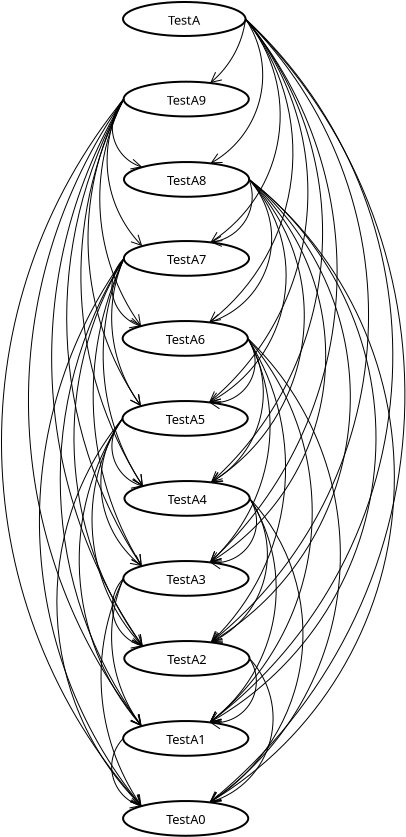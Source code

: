 <?xml version="1.0" encoding="UTF-8"?>
<dia:diagram xmlns:dia="http://www.lysator.liu.se/~alla/dia/">
  <dia:layer name="Background" visible="true" active="true">
    <dia:object type="Flowchart - Ellipse" version="0" id="O0">
      <dia:attribute name="obj_pos">
        <dia:point val="54.143,-2.803"/>
      </dia:attribute>
      <dia:attribute name="obj_bb">
        <dia:rectangle val="54.093,-2.853;60.316,-1.054"/>
      </dia:attribute>
      <dia:attribute name="elem_corner">
        <dia:point val="54.143,-2.803"/>
      </dia:attribute>
      <dia:attribute name="elem_width">
        <dia:real val="6.122"/>
      </dia:attribute>
      <dia:attribute name="elem_height">
        <dia:real val="1.699"/>
      </dia:attribute>
      <dia:attribute name="show_background">
        <dia:boolean val="true"/>
      </dia:attribute>
      <dia:attribute name="padding">
        <dia:real val="0.354"/>
      </dia:attribute>
      <dia:attribute name="text">
        <dia:composite type="text">
          <dia:attribute name="string">
            <dia:string>#TestA#</dia:string>
          </dia:attribute>
          <dia:attribute name="font">
            <dia:font family="sans" style="0" name="Helvetica"/>
          </dia:attribute>
          <dia:attribute name="height">
            <dia:real val="0.8"/>
          </dia:attribute>
          <dia:attribute name="pos">
            <dia:point val="57.204,-1.714"/>
          </dia:attribute>
          <dia:attribute name="color">
            <dia:color val="#000000"/>
          </dia:attribute>
          <dia:attribute name="alignment">
            <dia:enum val="1"/>
          </dia:attribute>
        </dia:composite>
      </dia:attribute>
    </dia:object>
    <dia:object type="Flowchart - Ellipse" version="0" id="O1">
      <dia:attribute name="obj_pos">
        <dia:point val="54.178,1.183"/>
      </dia:attribute>
      <dia:attribute name="obj_bb">
        <dia:rectangle val="54.128,1.133;60.474,2.966"/>
      </dia:attribute>
      <dia:attribute name="elem_corner">
        <dia:point val="54.178,1.183"/>
      </dia:attribute>
      <dia:attribute name="elem_width">
        <dia:real val="6.246"/>
      </dia:attribute>
      <dia:attribute name="elem_height">
        <dia:real val="1.734"/>
      </dia:attribute>
      <dia:attribute name="show_background">
        <dia:boolean val="true"/>
      </dia:attribute>
      <dia:attribute name="padding">
        <dia:real val="0.354"/>
      </dia:attribute>
      <dia:attribute name="text">
        <dia:composite type="text">
          <dia:attribute name="string">
            <dia:string>#TestA9#</dia:string>
          </dia:attribute>
          <dia:attribute name="font">
            <dia:font family="sans" style="0" name="Helvetica"/>
          </dia:attribute>
          <dia:attribute name="height">
            <dia:real val="0.8"/>
          </dia:attribute>
          <dia:attribute name="pos">
            <dia:point val="57.301,2.29"/>
          </dia:attribute>
          <dia:attribute name="color">
            <dia:color val="#000000"/>
          </dia:attribute>
          <dia:attribute name="alignment">
            <dia:enum val="1"/>
          </dia:attribute>
        </dia:composite>
      </dia:attribute>
    </dia:object>
    <dia:object type="Flowchart - Ellipse" version="0" id="O2">
      <dia:attribute name="obj_pos">
        <dia:point val="54.195,5.2"/>
      </dia:attribute>
      <dia:attribute name="obj_bb">
        <dia:rectangle val="54.145,5.15;60.491,6.984"/>
      </dia:attribute>
      <dia:attribute name="elem_corner">
        <dia:point val="54.195,5.2"/>
      </dia:attribute>
      <dia:attribute name="elem_width">
        <dia:real val="6.246"/>
      </dia:attribute>
      <dia:attribute name="elem_height">
        <dia:real val="1.734"/>
      </dia:attribute>
      <dia:attribute name="show_background">
        <dia:boolean val="true"/>
      </dia:attribute>
      <dia:attribute name="padding">
        <dia:real val="0.354"/>
      </dia:attribute>
      <dia:attribute name="text">
        <dia:composite type="text">
          <dia:attribute name="string">
            <dia:string>#TestA8#</dia:string>
          </dia:attribute>
          <dia:attribute name="font">
            <dia:font family="sans" style="0" name="Helvetica"/>
          </dia:attribute>
          <dia:attribute name="height">
            <dia:real val="0.8"/>
          </dia:attribute>
          <dia:attribute name="pos">
            <dia:point val="57.318,6.307"/>
          </dia:attribute>
          <dia:attribute name="color">
            <dia:color val="#000000"/>
          </dia:attribute>
          <dia:attribute name="alignment">
            <dia:enum val="1"/>
          </dia:attribute>
        </dia:composite>
      </dia:attribute>
    </dia:object>
    <dia:object type="Flowchart - Ellipse" version="0" id="O3">
      <dia:attribute name="obj_pos">
        <dia:point val="54.19,9.15"/>
      </dia:attribute>
      <dia:attribute name="obj_bb">
        <dia:rectangle val="54.14,9.1;60.486,10.934"/>
      </dia:attribute>
      <dia:attribute name="elem_corner">
        <dia:point val="54.19,9.15"/>
      </dia:attribute>
      <dia:attribute name="elem_width">
        <dia:real val="6.246"/>
      </dia:attribute>
      <dia:attribute name="elem_height">
        <dia:real val="1.734"/>
      </dia:attribute>
      <dia:attribute name="show_background">
        <dia:boolean val="true"/>
      </dia:attribute>
      <dia:attribute name="padding">
        <dia:real val="0.354"/>
      </dia:attribute>
      <dia:attribute name="text">
        <dia:composite type="text">
          <dia:attribute name="string">
            <dia:string>#TestA7#</dia:string>
          </dia:attribute>
          <dia:attribute name="font">
            <dia:font family="sans" style="0" name="Helvetica"/>
          </dia:attribute>
          <dia:attribute name="height">
            <dia:real val="0.8"/>
          </dia:attribute>
          <dia:attribute name="pos">
            <dia:point val="57.313,10.257"/>
          </dia:attribute>
          <dia:attribute name="color">
            <dia:color val="#000000"/>
          </dia:attribute>
          <dia:attribute name="alignment">
            <dia:enum val="1"/>
          </dia:attribute>
        </dia:composite>
      </dia:attribute>
    </dia:object>
    <dia:object type="Flowchart - Ellipse" version="0" id="O4">
      <dia:attribute name="obj_pos">
        <dia:point val="54.13,13.15"/>
      </dia:attribute>
      <dia:attribute name="obj_bb">
        <dia:rectangle val="54.08,13.1;60.426,14.934"/>
      </dia:attribute>
      <dia:attribute name="elem_corner">
        <dia:point val="54.13,13.15"/>
      </dia:attribute>
      <dia:attribute name="elem_width">
        <dia:real val="6.246"/>
      </dia:attribute>
      <dia:attribute name="elem_height">
        <dia:real val="1.734"/>
      </dia:attribute>
      <dia:attribute name="show_background">
        <dia:boolean val="true"/>
      </dia:attribute>
      <dia:attribute name="padding">
        <dia:real val="0.354"/>
      </dia:attribute>
      <dia:attribute name="text">
        <dia:composite type="text">
          <dia:attribute name="string">
            <dia:string>#TestA6#</dia:string>
          </dia:attribute>
          <dia:attribute name="font">
            <dia:font family="sans" style="0" name="Helvetica"/>
          </dia:attribute>
          <dia:attribute name="height">
            <dia:real val="0.8"/>
          </dia:attribute>
          <dia:attribute name="pos">
            <dia:point val="57.253,14.257"/>
          </dia:attribute>
          <dia:attribute name="color">
            <dia:color val="#000000"/>
          </dia:attribute>
          <dia:attribute name="alignment">
            <dia:enum val="1"/>
          </dia:attribute>
        </dia:composite>
      </dia:attribute>
    </dia:object>
    <dia:object type="Flowchart - Ellipse" version="0" id="O5">
      <dia:attribute name="obj_pos">
        <dia:point val="54.125,17.15"/>
      </dia:attribute>
      <dia:attribute name="obj_bb">
        <dia:rectangle val="54.075,17.1;60.421,18.934"/>
      </dia:attribute>
      <dia:attribute name="elem_corner">
        <dia:point val="54.125,17.15"/>
      </dia:attribute>
      <dia:attribute name="elem_width">
        <dia:real val="6.246"/>
      </dia:attribute>
      <dia:attribute name="elem_height">
        <dia:real val="1.734"/>
      </dia:attribute>
      <dia:attribute name="show_background">
        <dia:boolean val="true"/>
      </dia:attribute>
      <dia:attribute name="padding">
        <dia:real val="0.354"/>
      </dia:attribute>
      <dia:attribute name="text">
        <dia:composite type="text">
          <dia:attribute name="string">
            <dia:string>#TestA5#</dia:string>
          </dia:attribute>
          <dia:attribute name="font">
            <dia:font family="sans" style="0" name="Helvetica"/>
          </dia:attribute>
          <dia:attribute name="height">
            <dia:real val="0.8"/>
          </dia:attribute>
          <dia:attribute name="pos">
            <dia:point val="57.248,18.257"/>
          </dia:attribute>
          <dia:attribute name="color">
            <dia:color val="#000000"/>
          </dia:attribute>
          <dia:attribute name="alignment">
            <dia:enum val="1"/>
          </dia:attribute>
        </dia:composite>
      </dia:attribute>
    </dia:object>
    <dia:object type="Flowchart - Ellipse" version="0" id="O6">
      <dia:attribute name="obj_pos">
        <dia:point val="54.22,21.15"/>
      </dia:attribute>
      <dia:attribute name="obj_bb">
        <dia:rectangle val="54.17,21.1;60.516,22.934"/>
      </dia:attribute>
      <dia:attribute name="elem_corner">
        <dia:point val="54.22,21.15"/>
      </dia:attribute>
      <dia:attribute name="elem_width">
        <dia:real val="6.246"/>
      </dia:attribute>
      <dia:attribute name="elem_height">
        <dia:real val="1.734"/>
      </dia:attribute>
      <dia:attribute name="show_background">
        <dia:boolean val="true"/>
      </dia:attribute>
      <dia:attribute name="padding">
        <dia:real val="0.354"/>
      </dia:attribute>
      <dia:attribute name="text">
        <dia:composite type="text">
          <dia:attribute name="string">
            <dia:string>#TestA4#</dia:string>
          </dia:attribute>
          <dia:attribute name="font">
            <dia:font family="sans" style="0" name="Helvetica"/>
          </dia:attribute>
          <dia:attribute name="height">
            <dia:real val="0.8"/>
          </dia:attribute>
          <dia:attribute name="pos">
            <dia:point val="57.343,22.257"/>
          </dia:attribute>
          <dia:attribute name="color">
            <dia:color val="#000000"/>
          </dia:attribute>
          <dia:attribute name="alignment">
            <dia:enum val="1"/>
          </dia:attribute>
        </dia:composite>
      </dia:attribute>
    </dia:object>
    <dia:object type="Flowchart - Ellipse" version="0" id="O7">
      <dia:attribute name="obj_pos">
        <dia:point val="54.165,25.15"/>
      </dia:attribute>
      <dia:attribute name="obj_bb">
        <dia:rectangle val="54.115,25.1;60.461,26.934"/>
      </dia:attribute>
      <dia:attribute name="elem_corner">
        <dia:point val="54.165,25.15"/>
      </dia:attribute>
      <dia:attribute name="elem_width">
        <dia:real val="6.246"/>
      </dia:attribute>
      <dia:attribute name="elem_height">
        <dia:real val="1.734"/>
      </dia:attribute>
      <dia:attribute name="show_background">
        <dia:boolean val="true"/>
      </dia:attribute>
      <dia:attribute name="padding">
        <dia:real val="0.354"/>
      </dia:attribute>
      <dia:attribute name="text">
        <dia:composite type="text">
          <dia:attribute name="string">
            <dia:string>#TestA3#</dia:string>
          </dia:attribute>
          <dia:attribute name="font">
            <dia:font family="sans" style="0" name="Helvetica"/>
          </dia:attribute>
          <dia:attribute name="height">
            <dia:real val="0.8"/>
          </dia:attribute>
          <dia:attribute name="pos">
            <dia:point val="57.288,26.257"/>
          </dia:attribute>
          <dia:attribute name="color">
            <dia:color val="#000000"/>
          </dia:attribute>
          <dia:attribute name="alignment">
            <dia:enum val="1"/>
          </dia:attribute>
        </dia:composite>
      </dia:attribute>
    </dia:object>
    <dia:object type="Flowchart - Ellipse" version="0" id="O8">
      <dia:attribute name="obj_pos">
        <dia:point val="54.21,29.15"/>
      </dia:attribute>
      <dia:attribute name="obj_bb">
        <dia:rectangle val="54.16,29.1;60.506,30.934"/>
      </dia:attribute>
      <dia:attribute name="elem_corner">
        <dia:point val="54.21,29.15"/>
      </dia:attribute>
      <dia:attribute name="elem_width">
        <dia:real val="6.246"/>
      </dia:attribute>
      <dia:attribute name="elem_height">
        <dia:real val="1.734"/>
      </dia:attribute>
      <dia:attribute name="show_background">
        <dia:boolean val="true"/>
      </dia:attribute>
      <dia:attribute name="padding">
        <dia:real val="0.354"/>
      </dia:attribute>
      <dia:attribute name="text">
        <dia:composite type="text">
          <dia:attribute name="string">
            <dia:string>#TestA2#</dia:string>
          </dia:attribute>
          <dia:attribute name="font">
            <dia:font family="sans" style="0" name="Helvetica"/>
          </dia:attribute>
          <dia:attribute name="height">
            <dia:real val="0.8"/>
          </dia:attribute>
          <dia:attribute name="pos">
            <dia:point val="57.333,30.257"/>
          </dia:attribute>
          <dia:attribute name="color">
            <dia:color val="#000000"/>
          </dia:attribute>
          <dia:attribute name="alignment">
            <dia:enum val="1"/>
          </dia:attribute>
        </dia:composite>
      </dia:attribute>
    </dia:object>
    <dia:object type="Flowchart - Ellipse" version="0" id="O9">
      <dia:attribute name="obj_pos">
        <dia:point val="54.155,33.15"/>
      </dia:attribute>
      <dia:attribute name="obj_bb">
        <dia:rectangle val="54.105,33.1;60.451,34.934"/>
      </dia:attribute>
      <dia:attribute name="elem_corner">
        <dia:point val="54.155,33.15"/>
      </dia:attribute>
      <dia:attribute name="elem_width">
        <dia:real val="6.246"/>
      </dia:attribute>
      <dia:attribute name="elem_height">
        <dia:real val="1.734"/>
      </dia:attribute>
      <dia:attribute name="show_background">
        <dia:boolean val="true"/>
      </dia:attribute>
      <dia:attribute name="padding">
        <dia:real val="0.354"/>
      </dia:attribute>
      <dia:attribute name="text">
        <dia:composite type="text">
          <dia:attribute name="string">
            <dia:string>#TestA1#</dia:string>
          </dia:attribute>
          <dia:attribute name="font">
            <dia:font family="sans" style="0" name="Helvetica"/>
          </dia:attribute>
          <dia:attribute name="height">
            <dia:real val="0.8"/>
          </dia:attribute>
          <dia:attribute name="pos">
            <dia:point val="57.278,34.257"/>
          </dia:attribute>
          <dia:attribute name="color">
            <dia:color val="#000000"/>
          </dia:attribute>
          <dia:attribute name="alignment">
            <dia:enum val="1"/>
          </dia:attribute>
        </dia:composite>
      </dia:attribute>
    </dia:object>
    <dia:object type="Flowchart - Ellipse" version="0" id="O10">
      <dia:attribute name="obj_pos">
        <dia:point val="54.15,37.15"/>
      </dia:attribute>
      <dia:attribute name="obj_bb">
        <dia:rectangle val="54.1,37.1;60.446,38.934"/>
      </dia:attribute>
      <dia:attribute name="elem_corner">
        <dia:point val="54.15,37.15"/>
      </dia:attribute>
      <dia:attribute name="elem_width">
        <dia:real val="6.246"/>
      </dia:attribute>
      <dia:attribute name="elem_height">
        <dia:real val="1.734"/>
      </dia:attribute>
      <dia:attribute name="show_background">
        <dia:boolean val="true"/>
      </dia:attribute>
      <dia:attribute name="padding">
        <dia:real val="0.354"/>
      </dia:attribute>
      <dia:attribute name="text">
        <dia:composite type="text">
          <dia:attribute name="string">
            <dia:string>#TestA0#</dia:string>
          </dia:attribute>
          <dia:attribute name="font">
            <dia:font family="sans" style="0" name="Helvetica"/>
          </dia:attribute>
          <dia:attribute name="height">
            <dia:real val="0.8"/>
          </dia:attribute>
          <dia:attribute name="pos">
            <dia:point val="57.273,38.257"/>
          </dia:attribute>
          <dia:attribute name="color">
            <dia:color val="#000000"/>
          </dia:attribute>
          <dia:attribute name="alignment">
            <dia:enum val="1"/>
          </dia:attribute>
        </dia:composite>
      </dia:attribute>
    </dia:object>
    <dia:object type="Standard - Arc" version="0" id="O11">
      <dia:attribute name="obj_pos">
        <dia:point val="60.266,-1.954"/>
      </dia:attribute>
      <dia:attribute name="obj_bb">
        <dia:rectangle val="58.462,-1.988;60.3,1.283"/>
      </dia:attribute>
      <dia:attribute name="conn_endpoints">
        <dia:point val="60.266,-1.954"/>
        <dia:point val="58.496,1.249"/>
      </dia:attribute>
      <dia:attribute name="curve_distance">
        <dia:real val="-0.354"/>
      </dia:attribute>
      <dia:attribute name="line_width">
        <dia:real val="0.05"/>
      </dia:attribute>
      <dia:attribute name="end_arrow">
        <dia:enum val="1"/>
      </dia:attribute>
      <dia:attribute name="end_arrow_length">
        <dia:real val="0.5"/>
      </dia:attribute>
      <dia:attribute name="end_arrow_width">
        <dia:real val="0.5"/>
      </dia:attribute>
      <dia:connections>
        <dia:connection handle="0" to="O0" connection="0"/>
        <dia:connection handle="1" to="O1" connection="3"/>
      </dia:connections>
    </dia:object>
    <dia:object type="Standard - Arc" version="0" id="O12">
      <dia:attribute name="obj_pos">
        <dia:point val="60.266,-1.954"/>
      </dia:attribute>
      <dia:attribute name="obj_bb">
        <dia:rectangle val="58.483,-1.984;61.151,5.296"/>
      </dia:attribute>
      <dia:attribute name="conn_endpoints">
        <dia:point val="60.266,-1.954"/>
        <dia:point val="58.513,5.266"/>
      </dia:attribute>
      <dia:attribute name="curve_distance">
        <dia:real val="-1.641"/>
      </dia:attribute>
      <dia:attribute name="line_width">
        <dia:real val="0.05"/>
      </dia:attribute>
      <dia:attribute name="end_arrow">
        <dia:enum val="1"/>
      </dia:attribute>
      <dia:attribute name="end_arrow_length">
        <dia:real val="0.5"/>
      </dia:attribute>
      <dia:attribute name="end_arrow_width">
        <dia:real val="0.5"/>
      </dia:attribute>
      <dia:connections>
        <dia:connection handle="0" to="O0" connection="0"/>
        <dia:connection handle="1" to="O2" connection="3"/>
      </dia:connections>
    </dia:object>
    <dia:object type="Standard - Arc" version="0" id="O13">
      <dia:attribute name="obj_pos">
        <dia:point val="60.266,-1.954"/>
      </dia:attribute>
      <dia:attribute name="obj_bb">
        <dia:rectangle val="58.48,-1.982;62.024,9.245"/>
      </dia:attribute>
      <dia:attribute name="conn_endpoints">
        <dia:point val="60.266,-1.954"/>
        <dia:point val="58.508,9.216"/>
      </dia:attribute>
      <dia:attribute name="curve_distance">
        <dia:real val="-2.552"/>
      </dia:attribute>
      <dia:attribute name="line_width">
        <dia:real val="0.05"/>
      </dia:attribute>
      <dia:attribute name="end_arrow">
        <dia:enum val="1"/>
      </dia:attribute>
      <dia:attribute name="end_arrow_length">
        <dia:real val="0.5"/>
      </dia:attribute>
      <dia:attribute name="end_arrow_width">
        <dia:real val="0.5"/>
      </dia:attribute>
      <dia:connections>
        <dia:connection handle="0" to="O0" connection="0"/>
        <dia:connection handle="1" to="O3" connection="3"/>
      </dia:connections>
    </dia:object>
    <dia:object type="Standard - Arc" version="0" id="O14">
      <dia:attribute name="obj_pos">
        <dia:point val="60.266,-1.954"/>
      </dia:attribute>
      <dia:attribute name="obj_bb">
        <dia:rectangle val="58.42,-1.982;62.66,13.244"/>
      </dia:attribute>
      <dia:attribute name="conn_endpoints">
        <dia:point val="60.266,-1.954"/>
        <dia:point val="58.448,13.216"/>
      </dia:attribute>
      <dia:attribute name="curve_distance">
        <dia:real val="-3.226"/>
      </dia:attribute>
      <dia:attribute name="line_width">
        <dia:real val="0.05"/>
      </dia:attribute>
      <dia:attribute name="end_arrow">
        <dia:enum val="1"/>
      </dia:attribute>
      <dia:attribute name="end_arrow_length">
        <dia:real val="0.5"/>
      </dia:attribute>
      <dia:attribute name="end_arrow_width">
        <dia:real val="0.5"/>
      </dia:attribute>
      <dia:connections>
        <dia:connection handle="0" to="O0" connection="0"/>
        <dia:connection handle="1" to="O4" connection="3"/>
      </dia:connections>
    </dia:object>
    <dia:object type="Standard - Arc" version="0" id="O15">
      <dia:attribute name="obj_pos">
        <dia:point val="60.266,-1.954"/>
      </dia:attribute>
      <dia:attribute name="obj_bb">
        <dia:rectangle val="58.416,-1.981;63.409,17.243"/>
      </dia:attribute>
      <dia:attribute name="conn_endpoints">
        <dia:point val="60.266,-1.954"/>
        <dia:point val="58.443,17.216"/>
      </dia:attribute>
      <dia:attribute name="curve_distance">
        <dia:real val="-3.986"/>
      </dia:attribute>
      <dia:attribute name="line_width">
        <dia:real val="0.05"/>
      </dia:attribute>
      <dia:attribute name="end_arrow">
        <dia:enum val="1"/>
      </dia:attribute>
      <dia:attribute name="end_arrow_length">
        <dia:real val="0.5"/>
      </dia:attribute>
      <dia:attribute name="end_arrow_width">
        <dia:real val="0.5"/>
      </dia:attribute>
      <dia:connections>
        <dia:connection handle="0" to="O0" connection="0"/>
        <dia:connection handle="1" to="O5" connection="3"/>
      </dia:connections>
    </dia:object>
    <dia:object type="Standard - Arc" version="0" id="O16">
      <dia:attribute name="obj_pos">
        <dia:point val="60.266,-1.954"/>
      </dia:attribute>
      <dia:attribute name="obj_bb">
        <dia:rectangle val="58.442,-1.98;68.26,37.242"/>
      </dia:attribute>
      <dia:attribute name="conn_endpoints">
        <dia:point val="60.266,-1.954"/>
        <dia:point val="58.468,37.216"/>
      </dia:attribute>
      <dia:attribute name="curve_distance">
        <dia:real val="-8.85"/>
      </dia:attribute>
      <dia:attribute name="line_width">
        <dia:real val="0.05"/>
      </dia:attribute>
      <dia:attribute name="end_arrow">
        <dia:enum val="1"/>
      </dia:attribute>
      <dia:attribute name="end_arrow_length">
        <dia:real val="0.5"/>
      </dia:attribute>
      <dia:attribute name="end_arrow_width">
        <dia:real val="0.5"/>
      </dia:attribute>
      <dia:connections>
        <dia:connection handle="0" to="O0" connection="0"/>
        <dia:connection handle="1" to="O10" connection="3"/>
      </dia:connections>
    </dia:object>
    <dia:object type="Standard - Arc" version="0" id="O17">
      <dia:attribute name="obj_pos">
        <dia:point val="60.266,-1.954"/>
      </dia:attribute>
      <dia:attribute name="obj_bb">
        <dia:rectangle val="58.511,-1.981;64.144,21.243"/>
      </dia:attribute>
      <dia:attribute name="conn_endpoints">
        <dia:point val="60.266,-1.954"/>
        <dia:point val="58.538,21.216"/>
      </dia:attribute>
      <dia:attribute name="curve_distance">
        <dia:real val="-4.684"/>
      </dia:attribute>
      <dia:attribute name="line_width">
        <dia:real val="0.05"/>
      </dia:attribute>
      <dia:attribute name="end_arrow">
        <dia:enum val="1"/>
      </dia:attribute>
      <dia:attribute name="end_arrow_length">
        <dia:real val="0.5"/>
      </dia:attribute>
      <dia:attribute name="end_arrow_width">
        <dia:real val="0.5"/>
      </dia:attribute>
      <dia:connections>
        <dia:connection handle="0" to="O0" connection="0"/>
        <dia:connection handle="1" to="O6" connection="3"/>
      </dia:connections>
    </dia:object>
    <dia:object type="Standard - Arc" version="0" id="O18">
      <dia:attribute name="obj_pos">
        <dia:point val="60.266,-1.954"/>
      </dia:attribute>
      <dia:attribute name="obj_bb">
        <dia:rectangle val="58.456,-1.98;64.87,25.243"/>
      </dia:attribute>
      <dia:attribute name="conn_endpoints">
        <dia:point val="60.266,-1.954"/>
        <dia:point val="58.483,25.216"/>
      </dia:attribute>
      <dia:attribute name="curve_distance">
        <dia:real val="-5.44"/>
      </dia:attribute>
      <dia:attribute name="line_width">
        <dia:real val="0.05"/>
      </dia:attribute>
      <dia:attribute name="end_arrow">
        <dia:enum val="1"/>
      </dia:attribute>
      <dia:attribute name="end_arrow_length">
        <dia:real val="0.5"/>
      </dia:attribute>
      <dia:attribute name="end_arrow_width">
        <dia:real val="0.5"/>
      </dia:attribute>
      <dia:connections>
        <dia:connection handle="0" to="O0" connection="0"/>
        <dia:connection handle="1" to="O7" connection="3"/>
      </dia:connections>
    </dia:object>
    <dia:object type="Standard - Arc" version="0" id="O19">
      <dia:attribute name="obj_pos">
        <dia:point val="60.266,-1.954"/>
      </dia:attribute>
      <dia:attribute name="obj_bb">
        <dia:rectangle val="58.502,-1.98;66.442,29.242"/>
      </dia:attribute>
      <dia:attribute name="conn_endpoints">
        <dia:point val="60.266,-1.954"/>
        <dia:point val="58.528,29.216"/>
      </dia:attribute>
      <dia:attribute name="curve_distance">
        <dia:real val="-6.999"/>
      </dia:attribute>
      <dia:attribute name="line_width">
        <dia:real val="0.05"/>
      </dia:attribute>
      <dia:attribute name="end_arrow">
        <dia:enum val="1"/>
      </dia:attribute>
      <dia:attribute name="end_arrow_length">
        <dia:real val="0.5"/>
      </dia:attribute>
      <dia:attribute name="end_arrow_width">
        <dia:real val="0.5"/>
      </dia:attribute>
      <dia:connections>
        <dia:connection handle="0" to="O0" connection="0"/>
        <dia:connection handle="1" to="O8" connection="3"/>
      </dia:connections>
    </dia:object>
    <dia:object type="Standard - Arc" version="0" id="O20">
      <dia:attribute name="obj_pos">
        <dia:point val="60.266,-1.954"/>
      </dia:attribute>
      <dia:attribute name="obj_bb">
        <dia:rectangle val="58.447,-1.98;67.656,33.242"/>
      </dia:attribute>
      <dia:attribute name="conn_endpoints">
        <dia:point val="60.266,-1.954"/>
        <dia:point val="58.473,33.216"/>
      </dia:attribute>
      <dia:attribute name="curve_distance">
        <dia:real val="-8.242"/>
      </dia:attribute>
      <dia:attribute name="line_width">
        <dia:real val="0.05"/>
      </dia:attribute>
      <dia:attribute name="end_arrow">
        <dia:enum val="1"/>
      </dia:attribute>
      <dia:attribute name="end_arrow_length">
        <dia:real val="0.5"/>
      </dia:attribute>
      <dia:attribute name="end_arrow_width">
        <dia:real val="0.5"/>
      </dia:attribute>
      <dia:connections>
        <dia:connection handle="0" to="O0" connection="0"/>
        <dia:connection handle="1" to="O9" connection="3"/>
      </dia:connections>
    </dia:object>
    <dia:object type="Standard - Arc" version="0" id="O21">
      <dia:attribute name="obj_pos">
        <dia:point val="54.178,2.05"/>
      </dia:attribute>
      <dia:attribute name="obj_bb">
        <dia:rectangle val="53.581,2.019;55.14,5.577"/>
      </dia:attribute>
      <dia:attribute name="conn_endpoints">
        <dia:point val="54.178,2.05"/>
        <dia:point val="55.11,5.454"/>
      </dia:attribute>
      <dia:attribute name="curve_distance">
        <dia:real val="1"/>
      </dia:attribute>
      <dia:attribute name="line_width">
        <dia:real val="0.05"/>
      </dia:attribute>
      <dia:attribute name="end_arrow">
        <dia:enum val="1"/>
      </dia:attribute>
      <dia:attribute name="end_arrow_length">
        <dia:real val="0.5"/>
      </dia:attribute>
      <dia:attribute name="end_arrow_width">
        <dia:real val="0.5"/>
      </dia:attribute>
      <dia:connections>
        <dia:connection handle="0" to="O1" connection="8"/>
        <dia:connection handle="1" to="O2" connection="6"/>
      </dia:connections>
    </dia:object>
    <dia:object type="Standard - Arc" version="0" id="O22">
      <dia:attribute name="obj_pos">
        <dia:point val="54.178,2.05"/>
      </dia:attribute>
      <dia:attribute name="obj_bb">
        <dia:rectangle val="53.321,2.022;55.133,9.432"/>
      </dia:attribute>
      <dia:attribute name="conn_endpoints">
        <dia:point val="54.178,2.05"/>
        <dia:point val="55.105,9.404"/>
      </dia:attribute>
      <dia:attribute name="curve_distance">
        <dia:real val="1.258"/>
      </dia:attribute>
      <dia:attribute name="line_width">
        <dia:real val="0.05"/>
      </dia:attribute>
      <dia:attribute name="end_arrow">
        <dia:enum val="1"/>
      </dia:attribute>
      <dia:attribute name="end_arrow_length">
        <dia:real val="0.5"/>
      </dia:attribute>
      <dia:attribute name="end_arrow_width">
        <dia:real val="0.5"/>
      </dia:attribute>
      <dia:connections>
        <dia:connection handle="0" to="O1" connection="8"/>
        <dia:connection handle="1" to="O3" connection="6"/>
      </dia:connections>
    </dia:object>
    <dia:object type="Standard - Arc" version="0" id="O23">
      <dia:attribute name="obj_pos">
        <dia:point val="54.178,2.05"/>
      </dia:attribute>
      <dia:attribute name="obj_bb">
        <dia:rectangle val="52.954,2.023;55.072,13.431"/>
      </dia:attribute>
      <dia:attribute name="conn_endpoints">
        <dia:point val="54.178,2.05"/>
        <dia:point val="55.045,13.404"/>
      </dia:attribute>
      <dia:attribute name="curve_distance">
        <dia:real val="1.606"/>
      </dia:attribute>
      <dia:attribute name="line_width">
        <dia:real val="0.05"/>
      </dia:attribute>
      <dia:attribute name="end_arrow">
        <dia:enum val="1"/>
      </dia:attribute>
      <dia:attribute name="end_arrow_length">
        <dia:real val="0.5"/>
      </dia:attribute>
      <dia:attribute name="end_arrow_width">
        <dia:real val="0.5"/>
      </dia:attribute>
      <dia:connections>
        <dia:connection handle="0" to="O1" connection="8"/>
        <dia:connection handle="1" to="O4" connection="6"/>
      </dia:connections>
    </dia:object>
    <dia:object type="Standard - Arc" version="0" id="O24">
      <dia:attribute name="obj_pos">
        <dia:point val="54.178,2.05"/>
      </dia:attribute>
      <dia:attribute name="obj_bb">
        <dia:rectangle val="52.365,2.023;55.066,17.43"/>
      </dia:attribute>
      <dia:attribute name="conn_endpoints">
        <dia:point val="54.178,2.05"/>
        <dia:point val="55.04,17.404"/>
      </dia:attribute>
      <dia:attribute name="curve_distance">
        <dia:real val="2.199"/>
      </dia:attribute>
      <dia:attribute name="line_width">
        <dia:real val="0.05"/>
      </dia:attribute>
      <dia:attribute name="end_arrow">
        <dia:enum val="1"/>
      </dia:attribute>
      <dia:attribute name="end_arrow_length">
        <dia:real val="0.5"/>
      </dia:attribute>
      <dia:attribute name="end_arrow_width">
        <dia:real val="0.5"/>
      </dia:attribute>
      <dia:connections>
        <dia:connection handle="0" to="O1" connection="8"/>
        <dia:connection handle="1" to="O5" connection="6"/>
      </dia:connections>
    </dia:object>
    <dia:object type="Standard - Arc" version="0" id="O25">
      <dia:attribute name="obj_pos">
        <dia:point val="54.178,2.05"/>
      </dia:attribute>
      <dia:attribute name="obj_bb">
        <dia:rectangle val="52.009,2.023;55.161,21.43"/>
      </dia:attribute>
      <dia:attribute name="conn_endpoints">
        <dia:point val="54.178,2.05"/>
        <dia:point val="55.135,21.404"/>
      </dia:attribute>
      <dia:attribute name="curve_distance">
        <dia:real val="2.602"/>
      </dia:attribute>
      <dia:attribute name="line_width">
        <dia:real val="0.05"/>
      </dia:attribute>
      <dia:attribute name="end_arrow">
        <dia:enum val="1"/>
      </dia:attribute>
      <dia:attribute name="end_arrow_length">
        <dia:real val="0.5"/>
      </dia:attribute>
      <dia:attribute name="end_arrow_width">
        <dia:real val="0.5"/>
      </dia:attribute>
      <dia:connections>
        <dia:connection handle="0" to="O1" connection="8"/>
        <dia:connection handle="1" to="O6" connection="6"/>
      </dia:connections>
    </dia:object>
    <dia:object type="Standard - Arc" version="0" id="O26">
      <dia:attribute name="obj_pos">
        <dia:point val="54.178,2.05"/>
      </dia:attribute>
      <dia:attribute name="obj_bb">
        <dia:rectangle val="51.3,2.024;55.106,25.43"/>
      </dia:attribute>
      <dia:attribute name="conn_endpoints">
        <dia:point val="54.178,2.05"/>
        <dia:point val="55.08,25.404"/>
      </dia:attribute>
      <dia:attribute name="curve_distance">
        <dia:real val="3.29"/>
      </dia:attribute>
      <dia:attribute name="line_width">
        <dia:real val="0.05"/>
      </dia:attribute>
      <dia:attribute name="end_arrow">
        <dia:enum val="1"/>
      </dia:attribute>
      <dia:attribute name="end_arrow_length">
        <dia:real val="0.5"/>
      </dia:attribute>
      <dia:attribute name="end_arrow_width">
        <dia:real val="0.5"/>
      </dia:attribute>
      <dia:connections>
        <dia:connection handle="0" to="O1" connection="8"/>
        <dia:connection handle="1" to="O7" connection="6"/>
      </dia:connections>
    </dia:object>
    <dia:object type="Standard - Arc" version="0" id="O27">
      <dia:attribute name="obj_pos">
        <dia:point val="54.178,2.05"/>
      </dia:attribute>
      <dia:attribute name="obj_bb">
        <dia:rectangle val="50.547,2.024;55.151,29.43"/>
      </dia:attribute>
      <dia:attribute name="conn_endpoints">
        <dia:point val="54.178,2.05"/>
        <dia:point val="55.125,29.404"/>
      </dia:attribute>
      <dia:attribute name="curve_distance">
        <dia:real val="4.066"/>
      </dia:attribute>
      <dia:attribute name="line_width">
        <dia:real val="0.05"/>
      </dia:attribute>
      <dia:attribute name="end_arrow">
        <dia:enum val="1"/>
      </dia:attribute>
      <dia:attribute name="end_arrow_length">
        <dia:real val="0.5"/>
      </dia:attribute>
      <dia:attribute name="end_arrow_width">
        <dia:real val="0.5"/>
      </dia:attribute>
      <dia:connections>
        <dia:connection handle="0" to="O1" connection="8"/>
        <dia:connection handle="1" to="O8" connection="6"/>
      </dia:connections>
    </dia:object>
    <dia:object type="Standard - Arc" version="0" id="O28">
      <dia:attribute name="obj_pos">
        <dia:point val="54.178,2.05"/>
      </dia:attribute>
      <dia:attribute name="obj_bb">
        <dia:rectangle val="49.387,2.024;55.095,33.43"/>
      </dia:attribute>
      <dia:attribute name="conn_endpoints">
        <dia:point val="54.178,2.05"/>
        <dia:point val="55.07,33.404"/>
      </dia:attribute>
      <dia:attribute name="curve_distance">
        <dia:real val="5.203"/>
      </dia:attribute>
      <dia:attribute name="line_width">
        <dia:real val="0.05"/>
      </dia:attribute>
      <dia:attribute name="end_arrow">
        <dia:enum val="1"/>
      </dia:attribute>
      <dia:attribute name="end_arrow_length">
        <dia:real val="0.5"/>
      </dia:attribute>
      <dia:attribute name="end_arrow_width">
        <dia:real val="0.5"/>
      </dia:attribute>
      <dia:connections>
        <dia:connection handle="0" to="O1" connection="8"/>
        <dia:connection handle="1" to="O9" connection="6"/>
      </dia:connections>
    </dia:object>
    <dia:object type="Standard - Arc" version="0" id="O29">
      <dia:attribute name="obj_pos">
        <dia:point val="54.178,2.05"/>
      </dia:attribute>
      <dia:attribute name="obj_bb">
        <dia:rectangle val="48.04,2.024;55.09,37.429"/>
      </dia:attribute>
      <dia:attribute name="conn_endpoints">
        <dia:point val="54.178,2.05"/>
        <dia:point val="55.065,37.404"/>
      </dia:attribute>
      <dia:attribute name="curve_distance">
        <dia:real val="6.55"/>
      </dia:attribute>
      <dia:attribute name="line_width">
        <dia:real val="0.05"/>
      </dia:attribute>
      <dia:attribute name="end_arrow">
        <dia:enum val="1"/>
      </dia:attribute>
      <dia:attribute name="end_arrow_length">
        <dia:real val="0.5"/>
      </dia:attribute>
      <dia:attribute name="end_arrow_width">
        <dia:real val="0.5"/>
      </dia:attribute>
      <dia:connections>
        <dia:connection handle="0" to="O1" connection="8"/>
        <dia:connection handle="1" to="O10" connection="6"/>
      </dia:connections>
    </dia:object>
    <dia:object type="Standard - Arc" version="0" id="O30">
      <dia:attribute name="obj_pos">
        <dia:point val="60.441,6.067"/>
      </dia:attribute>
      <dia:attribute name="obj_bb">
        <dia:rectangle val="58.474,6.032;60.627,9.45"/>
      </dia:attribute>
      <dia:attribute name="conn_endpoints">
        <dia:point val="60.441,6.067"/>
        <dia:point val="58.508,9.216"/>
      </dia:attribute>
      <dia:attribute name="curve_distance">
        <dia:real val="-0.922"/>
      </dia:attribute>
      <dia:attribute name="line_width">
        <dia:real val="0.05"/>
      </dia:attribute>
      <dia:attribute name="end_arrow">
        <dia:enum val="1"/>
      </dia:attribute>
      <dia:attribute name="end_arrow_length">
        <dia:real val="0.5"/>
      </dia:attribute>
      <dia:attribute name="end_arrow_width">
        <dia:real val="0.5"/>
      </dia:attribute>
      <dia:connections>
        <dia:connection handle="0" to="O2" connection="0"/>
        <dia:connection handle="1" to="O3" connection="3"/>
      </dia:connections>
    </dia:object>
    <dia:object type="Standard - Arc" version="0" id="O31">
      <dia:attribute name="obj_pos">
        <dia:point val="60.441,6.067"/>
      </dia:attribute>
      <dia:attribute name="obj_bb">
        <dia:rectangle val="58.417,6.036;61.599,13.327"/>
      </dia:attribute>
      <dia:attribute name="conn_endpoints">
        <dia:point val="60.441,6.067"/>
        <dia:point val="58.448,13.216"/>
      </dia:attribute>
      <dia:attribute name="curve_distance">
        <dia:real val="-2.043"/>
      </dia:attribute>
      <dia:attribute name="line_width">
        <dia:real val="0.05"/>
      </dia:attribute>
      <dia:attribute name="end_arrow">
        <dia:enum val="1"/>
      </dia:attribute>
      <dia:attribute name="end_arrow_length">
        <dia:real val="0.5"/>
      </dia:attribute>
      <dia:attribute name="end_arrow_width">
        <dia:real val="0.5"/>
      </dia:attribute>
      <dia:connections>
        <dia:connection handle="0" to="O2" connection="0"/>
        <dia:connection handle="1" to="O4" connection="3"/>
      </dia:connections>
    </dia:object>
    <dia:object type="Standard - Arc" version="0" id="O32">
      <dia:attribute name="obj_pos">
        <dia:point val="60.441,6.067"/>
      </dia:attribute>
      <dia:attribute name="obj_bb">
        <dia:rectangle val="58.414,6.038;62.321,17.245"/>
      </dia:attribute>
      <dia:attribute name="conn_endpoints">
        <dia:point val="60.441,6.067"/>
        <dia:point val="58.443,17.216"/>
      </dia:attribute>
      <dia:attribute name="curve_distance">
        <dia:real val="-2.786"/>
      </dia:attribute>
      <dia:attribute name="line_width">
        <dia:real val="0.05"/>
      </dia:attribute>
      <dia:attribute name="end_arrow">
        <dia:enum val="1"/>
      </dia:attribute>
      <dia:attribute name="end_arrow_length">
        <dia:real val="0.5"/>
      </dia:attribute>
      <dia:attribute name="end_arrow_width">
        <dia:real val="0.5"/>
      </dia:attribute>
      <dia:connections>
        <dia:connection handle="0" to="O2" connection="0"/>
        <dia:connection handle="1" to="O5" connection="3"/>
      </dia:connections>
    </dia:object>
    <dia:object type="Standard - Arc" version="0" id="O33">
      <dia:attribute name="obj_pos">
        <dia:point val="60.441,6.067"/>
      </dia:attribute>
      <dia:attribute name="obj_bb">
        <dia:rectangle val="58.51,6.039;63.229,21.244"/>
      </dia:attribute>
      <dia:attribute name="conn_endpoints">
        <dia:point val="60.441,6.067"/>
        <dia:point val="58.538,21.216"/>
      </dia:attribute>
      <dia:attribute name="curve_distance">
        <dia:real val="-3.667"/>
      </dia:attribute>
      <dia:attribute name="line_width">
        <dia:real val="0.05"/>
      </dia:attribute>
      <dia:attribute name="end_arrow">
        <dia:enum val="1"/>
      </dia:attribute>
      <dia:attribute name="end_arrow_length">
        <dia:real val="0.5"/>
      </dia:attribute>
      <dia:attribute name="end_arrow_width">
        <dia:real val="0.5"/>
      </dia:attribute>
      <dia:connections>
        <dia:connection handle="0" to="O2" connection="0"/>
        <dia:connection handle="1" to="O6" connection="3"/>
      </dia:connections>
    </dia:object>
    <dia:object type="Standard - Arc" version="0" id="O34">
      <dia:attribute name="obj_pos">
        <dia:point val="60.441,6.067"/>
      </dia:attribute>
      <dia:attribute name="obj_bb">
        <dia:rectangle val="58.456,6.039;64.3,25.243"/>
      </dia:attribute>
      <dia:attribute name="conn_endpoints">
        <dia:point val="60.441,6.067"/>
        <dia:point val="58.483,25.216"/>
      </dia:attribute>
      <dia:attribute name="curve_distance">
        <dia:real val="-4.775"/>
      </dia:attribute>
      <dia:attribute name="line_width">
        <dia:real val="0.05"/>
      </dia:attribute>
      <dia:attribute name="end_arrow">
        <dia:enum val="1"/>
      </dia:attribute>
      <dia:attribute name="end_arrow_length">
        <dia:real val="0.5"/>
      </dia:attribute>
      <dia:attribute name="end_arrow_width">
        <dia:real val="0.5"/>
      </dia:attribute>
      <dia:connections>
        <dia:connection handle="0" to="O2" connection="0"/>
        <dia:connection handle="1" to="O7" connection="3"/>
      </dia:connections>
    </dia:object>
    <dia:object type="Standard - Arc" version="0" id="O35">
      <dia:attribute name="obj_pos">
        <dia:point val="60.441,6.067"/>
      </dia:attribute>
      <dia:attribute name="obj_bb">
        <dia:rectangle val="58.501,6.04;65.531,29.243"/>
      </dia:attribute>
      <dia:attribute name="conn_endpoints">
        <dia:point val="60.441,6.067"/>
        <dia:point val="58.528,29.216"/>
      </dia:attribute>
      <dia:attribute name="curve_distance">
        <dia:real val="-5.994"/>
      </dia:attribute>
      <dia:attribute name="line_width">
        <dia:real val="0.05"/>
      </dia:attribute>
      <dia:attribute name="end_arrow">
        <dia:enum val="1"/>
      </dia:attribute>
      <dia:attribute name="end_arrow_length">
        <dia:real val="0.5"/>
      </dia:attribute>
      <dia:attribute name="end_arrow_width">
        <dia:real val="0.5"/>
      </dia:attribute>
      <dia:connections>
        <dia:connection handle="0" to="O2" connection="0"/>
        <dia:connection handle="1" to="O8" connection="3"/>
      </dia:connections>
    </dia:object>
    <dia:object type="Standard - Arc" version="0" id="O36">
      <dia:attribute name="obj_pos">
        <dia:point val="60.441,6.067"/>
      </dia:attribute>
      <dia:attribute name="obj_bb">
        <dia:rectangle val="58.446,6.04;66.815,33.243"/>
      </dia:attribute>
      <dia:attribute name="conn_endpoints">
        <dia:point val="60.441,6.067"/>
        <dia:point val="58.473,33.216"/>
      </dia:attribute>
      <dia:attribute name="curve_distance">
        <dia:real val="-7.309"/>
      </dia:attribute>
      <dia:attribute name="line_width">
        <dia:real val="0.05"/>
      </dia:attribute>
      <dia:attribute name="end_arrow">
        <dia:enum val="1"/>
      </dia:attribute>
      <dia:attribute name="end_arrow_length">
        <dia:real val="0.5"/>
      </dia:attribute>
      <dia:attribute name="end_arrow_width">
        <dia:real val="0.5"/>
      </dia:attribute>
      <dia:connections>
        <dia:connection handle="0" to="O2" connection="0"/>
        <dia:connection handle="1" to="O9" connection="3"/>
      </dia:connections>
    </dia:object>
    <dia:object type="Standard - Arc" version="0" id="O37">
      <dia:attribute name="obj_pos">
        <dia:point val="60.441,6.067"/>
      </dia:attribute>
      <dia:attribute name="obj_bb">
        <dia:rectangle val="58.442,6.04;67.733,37.242"/>
      </dia:attribute>
      <dia:attribute name="conn_endpoints">
        <dia:point val="60.441,6.067"/>
        <dia:point val="58.468,37.216"/>
      </dia:attribute>
      <dia:attribute name="curve_distance">
        <dia:real val="-8.232"/>
      </dia:attribute>
      <dia:attribute name="line_width">
        <dia:real val="0.05"/>
      </dia:attribute>
      <dia:attribute name="end_arrow">
        <dia:enum val="1"/>
      </dia:attribute>
      <dia:attribute name="end_arrow_length">
        <dia:real val="0.5"/>
      </dia:attribute>
      <dia:attribute name="end_arrow_width">
        <dia:real val="0.5"/>
      </dia:attribute>
      <dia:connections>
        <dia:connection handle="0" to="O2" connection="0"/>
        <dia:connection handle="1" to="O10" connection="3"/>
      </dia:connections>
    </dia:object>
    <dia:object type="Standard - Arc" version="0" id="O38">
      <dia:attribute name="obj_pos">
        <dia:point val="54.19,10.017"/>
      </dia:attribute>
      <dia:attribute name="obj_bb">
        <dia:rectangle val="53.561,9.986;55.075,13.52"/>
      </dia:attribute>
      <dia:attribute name="conn_endpoints">
        <dia:point val="54.19,10.017"/>
        <dia:point val="55.045,13.404"/>
      </dia:attribute>
      <dia:attribute name="curve_distance">
        <dia:real val="1"/>
      </dia:attribute>
      <dia:attribute name="line_width">
        <dia:real val="0.05"/>
      </dia:attribute>
      <dia:attribute name="end_arrow">
        <dia:enum val="1"/>
      </dia:attribute>
      <dia:attribute name="end_arrow_length">
        <dia:real val="0.5"/>
      </dia:attribute>
      <dia:attribute name="end_arrow_width">
        <dia:real val="0.5"/>
      </dia:attribute>
      <dia:connections>
        <dia:connection handle="0" to="O3" connection="8"/>
        <dia:connection handle="1" to="O4" connection="6"/>
      </dia:connections>
    </dia:object>
    <dia:object type="Standard - Arc" version="0" id="O39">
      <dia:attribute name="obj_pos">
        <dia:point val="54.19,10.017"/>
      </dia:attribute>
      <dia:attribute name="obj_bb">
        <dia:rectangle val="53.548,9.989;55.067,17.432"/>
      </dia:attribute>
      <dia:attribute name="conn_endpoints">
        <dia:point val="54.19,10.017"/>
        <dia:point val="55.04,17.404"/>
      </dia:attribute>
      <dia:attribute name="curve_distance">
        <dia:real val="1"/>
      </dia:attribute>
      <dia:attribute name="line_width">
        <dia:real val="0.05"/>
      </dia:attribute>
      <dia:attribute name="end_arrow">
        <dia:enum val="1"/>
      </dia:attribute>
      <dia:attribute name="end_arrow_length">
        <dia:real val="0.5"/>
      </dia:attribute>
      <dia:attribute name="end_arrow_width">
        <dia:real val="0.5"/>
      </dia:attribute>
      <dia:connections>
        <dia:connection handle="0" to="O3" connection="8"/>
        <dia:connection handle="1" to="O5" connection="6"/>
      </dia:connections>
    </dia:object>
    <dia:object type="Standard - Arc" version="0" id="O40">
      <dia:attribute name="obj_pos">
        <dia:point val="54.19,10.017"/>
      </dia:attribute>
      <dia:attribute name="obj_bb">
        <dia:rectangle val="53.123,9.99;55.162,21.431"/>
      </dia:attribute>
      <dia:attribute name="conn_endpoints">
        <dia:point val="54.19,10.017"/>
        <dia:point val="55.135,21.404"/>
      </dia:attribute>
      <dia:attribute name="curve_distance">
        <dia:real val="1.479"/>
      </dia:attribute>
      <dia:attribute name="line_width">
        <dia:real val="0.05"/>
      </dia:attribute>
      <dia:attribute name="end_arrow">
        <dia:enum val="1"/>
      </dia:attribute>
      <dia:attribute name="end_arrow_length">
        <dia:real val="0.5"/>
      </dia:attribute>
      <dia:attribute name="end_arrow_width">
        <dia:real val="0.5"/>
      </dia:attribute>
      <dia:connections>
        <dia:connection handle="0" to="O3" connection="8"/>
        <dia:connection handle="1" to="O6" connection="6"/>
      </dia:connections>
    </dia:object>
    <dia:object type="Standard - Arc" version="0" id="O41">
      <dia:attribute name="obj_pos">
        <dia:point val="54.19,10.017"/>
      </dia:attribute>
      <dia:attribute name="obj_bb">
        <dia:rectangle val="52.623,9.99;55.106,25.43"/>
      </dia:attribute>
      <dia:attribute name="conn_endpoints">
        <dia:point val="54.19,10.017"/>
        <dia:point val="55.08,25.404"/>
      </dia:attribute>
      <dia:attribute name="curve_distance">
        <dia:real val="1.963"/>
      </dia:attribute>
      <dia:attribute name="line_width">
        <dia:real val="0.05"/>
      </dia:attribute>
      <dia:attribute name="end_arrow">
        <dia:enum val="1"/>
      </dia:attribute>
      <dia:attribute name="end_arrow_length">
        <dia:real val="0.5"/>
      </dia:attribute>
      <dia:attribute name="end_arrow_width">
        <dia:real val="0.5"/>
      </dia:attribute>
      <dia:connections>
        <dia:connection handle="0" to="O3" connection="8"/>
        <dia:connection handle="1" to="O7" connection="6"/>
      </dia:connections>
    </dia:object>
    <dia:object type="Standard - Arc" version="0" id="O42">
      <dia:attribute name="obj_pos">
        <dia:point val="54.19,10.017"/>
      </dia:attribute>
      <dia:attribute name="obj_bb">
        <dia:rectangle val="51.663,9.991;55.151,29.43"/>
      </dia:attribute>
      <dia:attribute name="conn_endpoints">
        <dia:point val="54.19,10.017"/>
        <dia:point val="55.125,29.404"/>
      </dia:attribute>
      <dia:attribute name="curve_distance">
        <dia:real val="2.953"/>
      </dia:attribute>
      <dia:attribute name="line_width">
        <dia:real val="0.05"/>
      </dia:attribute>
      <dia:attribute name="end_arrow">
        <dia:enum val="1"/>
      </dia:attribute>
      <dia:attribute name="end_arrow_length">
        <dia:real val="0.5"/>
      </dia:attribute>
      <dia:attribute name="end_arrow_width">
        <dia:real val="0.5"/>
      </dia:attribute>
      <dia:connections>
        <dia:connection handle="0" to="O3" connection="8"/>
        <dia:connection handle="1" to="O8" connection="6"/>
      </dia:connections>
    </dia:object>
    <dia:object type="Standard - Arc" version="0" id="O43">
      <dia:attribute name="obj_pos">
        <dia:point val="54.19,10.017"/>
      </dia:attribute>
      <dia:attribute name="obj_bb">
        <dia:rectangle val="50.977,9.991;55.096,33.43"/>
      </dia:attribute>
      <dia:attribute name="conn_endpoints">
        <dia:point val="54.19,10.017"/>
        <dia:point val="55.07,33.404"/>
      </dia:attribute>
      <dia:attribute name="curve_distance">
        <dia:real val="3.616"/>
      </dia:attribute>
      <dia:attribute name="line_width">
        <dia:real val="0.05"/>
      </dia:attribute>
      <dia:attribute name="end_arrow">
        <dia:enum val="1"/>
      </dia:attribute>
      <dia:attribute name="end_arrow_length">
        <dia:real val="0.5"/>
      </dia:attribute>
      <dia:attribute name="end_arrow_width">
        <dia:real val="0.5"/>
      </dia:attribute>
      <dia:connections>
        <dia:connection handle="0" to="O3" connection="8"/>
        <dia:connection handle="1" to="O9" connection="6"/>
      </dia:connections>
    </dia:object>
    <dia:object type="Standard - Arc" version="0" id="O44">
      <dia:attribute name="obj_pos">
        <dia:point val="54.19,10.017"/>
      </dia:attribute>
      <dia:attribute name="obj_bb">
        <dia:rectangle val="49.936,9.991;55.09,37.43"/>
      </dia:attribute>
      <dia:attribute name="conn_endpoints">
        <dia:point val="54.19,10.017"/>
        <dia:point val="55.065,37.404"/>
      </dia:attribute>
      <dia:attribute name="curve_distance">
        <dia:real val="4.657"/>
      </dia:attribute>
      <dia:attribute name="line_width">
        <dia:real val="0.05"/>
      </dia:attribute>
      <dia:attribute name="end_arrow">
        <dia:enum val="1"/>
      </dia:attribute>
      <dia:attribute name="end_arrow_length">
        <dia:real val="0.5"/>
      </dia:attribute>
      <dia:attribute name="end_arrow_width">
        <dia:real val="0.5"/>
      </dia:attribute>
      <dia:connections>
        <dia:connection handle="0" to="O3" connection="8"/>
        <dia:connection handle="1" to="O10" connection="6"/>
      </dia:connections>
    </dia:object>
    <dia:object type="Standard - Arc" version="0" id="O45">
      <dia:attribute name="obj_pos">
        <dia:point val="54.125,18.017"/>
      </dia:attribute>
      <dia:attribute name="obj_bb">
        <dia:rectangle val="53.561,17.986;55.166,21.541"/>
      </dia:attribute>
      <dia:attribute name="conn_endpoints">
        <dia:point val="54.125,18.017"/>
        <dia:point val="55.135,21.404"/>
      </dia:attribute>
      <dia:attribute name="curve_distance">
        <dia:real val="1"/>
      </dia:attribute>
      <dia:attribute name="line_width">
        <dia:real val="0.05"/>
      </dia:attribute>
      <dia:attribute name="end_arrow">
        <dia:enum val="1"/>
      </dia:attribute>
      <dia:attribute name="end_arrow_length">
        <dia:real val="0.5"/>
      </dia:attribute>
      <dia:attribute name="end_arrow_width">
        <dia:real val="0.5"/>
      </dia:attribute>
      <dia:connections>
        <dia:connection handle="0" to="O5" connection="8"/>
        <dia:connection handle="1" to="O6" connection="6"/>
      </dia:connections>
    </dia:object>
    <dia:object type="Standard - Arc" version="0" id="O46">
      <dia:attribute name="obj_pos">
        <dia:point val="54.125,18.017"/>
      </dia:attribute>
      <dia:attribute name="obj_bb">
        <dia:rectangle val="53.008,17.989;55.108,25.432"/>
      </dia:attribute>
      <dia:attribute name="conn_endpoints">
        <dia:point val="54.125,18.017"/>
        <dia:point val="55.08,25.404"/>
      </dia:attribute>
      <dia:attribute name="curve_distance">
        <dia:real val="1.538"/>
      </dia:attribute>
      <dia:attribute name="line_width">
        <dia:real val="0.05"/>
      </dia:attribute>
      <dia:attribute name="end_arrow">
        <dia:enum val="1"/>
      </dia:attribute>
      <dia:attribute name="end_arrow_length">
        <dia:real val="0.5"/>
      </dia:attribute>
      <dia:attribute name="end_arrow_width">
        <dia:real val="0.5"/>
      </dia:attribute>
      <dia:connections>
        <dia:connection handle="0" to="O5" connection="8"/>
        <dia:connection handle="1" to="O7" connection="6"/>
      </dia:connections>
    </dia:object>
    <dia:object type="Standard - Arc" version="0" id="O47">
      <dia:attribute name="obj_pos">
        <dia:point val="54.125,18.017"/>
      </dia:attribute>
      <dia:attribute name="obj_bb">
        <dia:rectangle val="52.566,17.99;55.152,29.431"/>
      </dia:attribute>
      <dia:attribute name="conn_endpoints">
        <dia:point val="54.125,18.017"/>
        <dia:point val="55.125,29.404"/>
      </dia:attribute>
      <dia:attribute name="curve_distance">
        <dia:real val="2.007"/>
      </dia:attribute>
      <dia:attribute name="line_width">
        <dia:real val="0.05"/>
      </dia:attribute>
      <dia:attribute name="end_arrow">
        <dia:enum val="1"/>
      </dia:attribute>
      <dia:attribute name="end_arrow_length">
        <dia:real val="0.5"/>
      </dia:attribute>
      <dia:attribute name="end_arrow_width">
        <dia:real val="0.5"/>
      </dia:attribute>
      <dia:connections>
        <dia:connection handle="0" to="O5" connection="8"/>
        <dia:connection handle="1" to="O8" connection="6"/>
      </dia:connections>
    </dia:object>
    <dia:object type="Standard - Arc" version="0" id="O48">
      <dia:attribute name="obj_pos">
        <dia:point val="54.125,18.017"/>
      </dia:attribute>
      <dia:attribute name="obj_bb">
        <dia:rectangle val="51.925,17.99;55.096,33.43"/>
      </dia:attribute>
      <dia:attribute name="conn_endpoints">
        <dia:point val="54.125,18.017"/>
        <dia:point val="55.07,33.404"/>
      </dia:attribute>
      <dia:attribute name="curve_distance">
        <dia:real val="2.629"/>
      </dia:attribute>
      <dia:attribute name="line_width">
        <dia:real val="0.05"/>
      </dia:attribute>
      <dia:attribute name="end_arrow">
        <dia:enum val="1"/>
      </dia:attribute>
      <dia:attribute name="end_arrow_length">
        <dia:real val="0.5"/>
      </dia:attribute>
      <dia:attribute name="end_arrow_width">
        <dia:real val="0.5"/>
      </dia:attribute>
      <dia:connections>
        <dia:connection handle="0" to="O5" connection="8"/>
        <dia:connection handle="1" to="O9" connection="6"/>
      </dia:connections>
    </dia:object>
    <dia:object type="Standard - Arc" version="0" id="O49">
      <dia:attribute name="obj_pos">
        <dia:point val="54.125,18.017"/>
      </dia:attribute>
      <dia:attribute name="obj_bb">
        <dia:rectangle val="50.809,17.991;55.091,37.43"/>
      </dia:attribute>
      <dia:attribute name="conn_endpoints">
        <dia:point val="54.125,18.017"/>
        <dia:point val="55.065,37.404"/>
      </dia:attribute>
      <dia:attribute name="curve_distance">
        <dia:real val="3.749"/>
      </dia:attribute>
      <dia:attribute name="line_width">
        <dia:real val="0.05"/>
      </dia:attribute>
      <dia:attribute name="end_arrow">
        <dia:enum val="1"/>
      </dia:attribute>
      <dia:attribute name="end_arrow_length">
        <dia:real val="0.5"/>
      </dia:attribute>
      <dia:attribute name="end_arrow_width">
        <dia:real val="0.5"/>
      </dia:attribute>
      <dia:connections>
        <dia:connection handle="0" to="O5" connection="8"/>
        <dia:connection handle="1" to="O10" connection="6"/>
      </dia:connections>
    </dia:object>
    <dia:object type="Standard - Arc" version="0" id="O50">
      <dia:attribute name="obj_pos">
        <dia:point val="54.165,26.017"/>
      </dia:attribute>
      <dia:attribute name="obj_bb">
        <dia:rectangle val="53.58,25.986;55.156,29.534"/>
      </dia:attribute>
      <dia:attribute name="conn_endpoints">
        <dia:point val="54.165,26.017"/>
        <dia:point val="55.125,29.404"/>
      </dia:attribute>
      <dia:attribute name="curve_distance">
        <dia:real val="1"/>
      </dia:attribute>
      <dia:attribute name="line_width">
        <dia:real val="0.05"/>
      </dia:attribute>
      <dia:attribute name="end_arrow">
        <dia:enum val="1"/>
      </dia:attribute>
      <dia:attribute name="end_arrow_length">
        <dia:real val="0.5"/>
      </dia:attribute>
      <dia:attribute name="end_arrow_width">
        <dia:real val="0.5"/>
      </dia:attribute>
      <dia:connections>
        <dia:connection handle="0" to="O7" connection="8"/>
        <dia:connection handle="1" to="O8" connection="6"/>
      </dia:connections>
    </dia:object>
    <dia:object type="Standard - Arc" version="0" id="O51">
      <dia:attribute name="obj_pos">
        <dia:point val="54.165,26.017"/>
      </dia:attribute>
      <dia:attribute name="obj_bb">
        <dia:rectangle val="53.545,25.989;55.098,33.432"/>
      </dia:attribute>
      <dia:attribute name="conn_endpoints">
        <dia:point val="54.165,26.017"/>
        <dia:point val="55.07,33.404"/>
      </dia:attribute>
      <dia:attribute name="curve_distance">
        <dia:real val="1"/>
      </dia:attribute>
      <dia:attribute name="line_width">
        <dia:real val="0.05"/>
      </dia:attribute>
      <dia:attribute name="end_arrow">
        <dia:enum val="1"/>
      </dia:attribute>
      <dia:attribute name="end_arrow_length">
        <dia:real val="0.5"/>
      </dia:attribute>
      <dia:attribute name="end_arrow_width">
        <dia:real val="0.5"/>
      </dia:attribute>
      <dia:connections>
        <dia:connection handle="0" to="O7" connection="8"/>
        <dia:connection handle="1" to="O9" connection="6"/>
      </dia:connections>
    </dia:object>
    <dia:object type="Standard - Arc" version="0" id="O52">
      <dia:attribute name="obj_pos">
        <dia:point val="54.165,26.017"/>
      </dia:attribute>
      <dia:attribute name="obj_bb">
        <dia:rectangle val="53.017,25.99;55.092,37.431"/>
      </dia:attribute>
      <dia:attribute name="conn_endpoints">
        <dia:point val="54.165,26.017"/>
        <dia:point val="55.065,37.404"/>
      </dia:attribute>
      <dia:attribute name="curve_distance">
        <dia:real val="1.542"/>
      </dia:attribute>
      <dia:attribute name="line_width">
        <dia:real val="0.05"/>
      </dia:attribute>
      <dia:attribute name="end_arrow">
        <dia:enum val="1"/>
      </dia:attribute>
      <dia:attribute name="end_arrow_length">
        <dia:real val="0.5"/>
      </dia:attribute>
      <dia:attribute name="end_arrow_width">
        <dia:real val="0.5"/>
      </dia:attribute>
      <dia:connections>
        <dia:connection handle="0" to="O7" connection="8"/>
        <dia:connection handle="1" to="O10" connection="6"/>
      </dia:connections>
    </dia:object>
    <dia:object type="Standard - Arc" version="0" id="O53">
      <dia:attribute name="obj_pos">
        <dia:point val="54.155,34.017"/>
      </dia:attribute>
      <dia:attribute name="obj_bb">
        <dia:rectangle val="53.549,33.986;55.095,37.528"/>
      </dia:attribute>
      <dia:attribute name="conn_endpoints">
        <dia:point val="54.155,34.017"/>
        <dia:point val="55.065,37.404"/>
      </dia:attribute>
      <dia:attribute name="curve_distance">
        <dia:real val="1"/>
      </dia:attribute>
      <dia:attribute name="line_width">
        <dia:real val="0.05"/>
      </dia:attribute>
      <dia:attribute name="end_arrow">
        <dia:enum val="1"/>
      </dia:attribute>
      <dia:attribute name="end_arrow_length">
        <dia:real val="0.5"/>
      </dia:attribute>
      <dia:attribute name="end_arrow_width">
        <dia:real val="0.5"/>
      </dia:attribute>
      <dia:connections>
        <dia:connection handle="0" to="O9" connection="8"/>
        <dia:connection handle="1" to="O10" connection="6"/>
      </dia:connections>
    </dia:object>
    <dia:object type="Standard - Arc" version="0" id="O54">
      <dia:attribute name="obj_pos">
        <dia:point val="60.376,14.017"/>
      </dia:attribute>
      <dia:attribute name="obj_bb">
        <dia:rectangle val="58.409,13.982;60.77,17.577"/>
      </dia:attribute>
      <dia:attribute name="conn_endpoints">
        <dia:point val="60.376,14.017"/>
        <dia:point val="58.443,17.216"/>
      </dia:attribute>
      <dia:attribute name="curve_distance">
        <dia:real val="-1.216"/>
      </dia:attribute>
      <dia:attribute name="line_width">
        <dia:real val="0.05"/>
      </dia:attribute>
      <dia:attribute name="end_arrow">
        <dia:enum val="1"/>
      </dia:attribute>
      <dia:attribute name="end_arrow_length">
        <dia:real val="0.5"/>
      </dia:attribute>
      <dia:attribute name="end_arrow_width">
        <dia:real val="0.5"/>
      </dia:attribute>
      <dia:connections>
        <dia:connection handle="0" to="O4" connection="0"/>
        <dia:connection handle="1" to="O5" connection="3"/>
      </dia:connections>
    </dia:object>
    <dia:object type="Standard - Arc" version="0" id="O55">
      <dia:attribute name="obj_pos">
        <dia:point val="60.376,14.017"/>
      </dia:attribute>
      <dia:attribute name="obj_bb">
        <dia:rectangle val="58.508,13.986;61.18,21.246"/>
      </dia:attribute>
      <dia:attribute name="conn_endpoints">
        <dia:point val="60.376,14.017"/>
        <dia:point val="58.538,21.216"/>
      </dia:attribute>
      <dia:attribute name="curve_distance">
        <dia:real val="-1.588"/>
      </dia:attribute>
      <dia:attribute name="line_width">
        <dia:real val="0.05"/>
      </dia:attribute>
      <dia:attribute name="end_arrow">
        <dia:enum val="1"/>
      </dia:attribute>
      <dia:attribute name="end_arrow_length">
        <dia:real val="0.5"/>
      </dia:attribute>
      <dia:attribute name="end_arrow_width">
        <dia:real val="0.5"/>
      </dia:attribute>
      <dia:connections>
        <dia:connection handle="0" to="O4" connection="0"/>
        <dia:connection handle="1" to="O6" connection="3"/>
      </dia:connections>
    </dia:object>
    <dia:object type="Standard - Arc" version="0" id="O56">
      <dia:attribute name="obj_pos">
        <dia:point val="60.376,14.017"/>
      </dia:attribute>
      <dia:attribute name="obj_bb">
        <dia:rectangle val="58.454,13.988;61.517,25.245"/>
      </dia:attribute>
      <dia:attribute name="conn_endpoints">
        <dia:point val="60.376,14.017"/>
        <dia:point val="58.483,25.216"/>
      </dia:attribute>
      <dia:attribute name="curve_distance">
        <dia:real val="-1.962"/>
      </dia:attribute>
      <dia:attribute name="line_width">
        <dia:real val="0.05"/>
      </dia:attribute>
      <dia:attribute name="end_arrow">
        <dia:enum val="1"/>
      </dia:attribute>
      <dia:attribute name="end_arrow_length">
        <dia:real val="0.5"/>
      </dia:attribute>
      <dia:attribute name="end_arrow_width">
        <dia:real val="0.5"/>
      </dia:attribute>
      <dia:connections>
        <dia:connection handle="0" to="O4" connection="0"/>
        <dia:connection handle="1" to="O7" connection="3"/>
      </dia:connections>
    </dia:object>
    <dia:object type="Standard - Arc" version="0" id="O57">
      <dia:attribute name="obj_pos">
        <dia:point val="60.376,14.017"/>
      </dia:attribute>
      <dia:attribute name="obj_bb">
        <dia:rectangle val="58.5,13.989;62.294,29.244"/>
      </dia:attribute>
      <dia:attribute name="conn_endpoints">
        <dia:point val="60.376,14.017"/>
        <dia:point val="58.528,29.216"/>
      </dia:attribute>
      <dia:attribute name="curve_distance">
        <dia:real val="-2.749"/>
      </dia:attribute>
      <dia:attribute name="line_width">
        <dia:real val="0.05"/>
      </dia:attribute>
      <dia:attribute name="end_arrow">
        <dia:enum val="1"/>
      </dia:attribute>
      <dia:attribute name="end_arrow_length">
        <dia:real val="0.5"/>
      </dia:attribute>
      <dia:attribute name="end_arrow_width">
        <dia:real val="0.5"/>
      </dia:attribute>
      <dia:connections>
        <dia:connection handle="0" to="O4" connection="0"/>
        <dia:connection handle="1" to="O8" connection="3"/>
      </dia:connections>
    </dia:object>
    <dia:object type="Standard - Arc" version="0" id="O58">
      <dia:attribute name="obj_pos">
        <dia:point val="60.376,14.017"/>
      </dia:attribute>
      <dia:attribute name="obj_bb">
        <dia:rectangle val="58.446,13.989;63.625,33.243"/>
      </dia:attribute>
      <dia:attribute name="conn_endpoints">
        <dia:point val="60.376,14.017"/>
        <dia:point val="58.473,33.216"/>
      </dia:attribute>
      <dia:attribute name="curve_distance">
        <dia:real val="-4.131"/>
      </dia:attribute>
      <dia:attribute name="line_width">
        <dia:real val="0.05"/>
      </dia:attribute>
      <dia:attribute name="end_arrow">
        <dia:enum val="1"/>
      </dia:attribute>
      <dia:attribute name="end_arrow_length">
        <dia:real val="0.5"/>
      </dia:attribute>
      <dia:attribute name="end_arrow_width">
        <dia:real val="0.5"/>
      </dia:attribute>
      <dia:connections>
        <dia:connection handle="0" to="O4" connection="0"/>
        <dia:connection handle="1" to="O9" connection="3"/>
      </dia:connections>
    </dia:object>
    <dia:object type="Standard - Arc" version="0" id="O59">
      <dia:attribute name="obj_pos">
        <dia:point val="60.376,14.017"/>
      </dia:attribute>
      <dia:attribute name="obj_bb">
        <dia:rectangle val="58.441,13.99;65.033,37.243"/>
      </dia:attribute>
      <dia:attribute name="conn_endpoints">
        <dia:point val="60.376,14.017"/>
        <dia:point val="58.468,37.216"/>
      </dia:attribute>
      <dia:attribute name="curve_distance">
        <dia:real val="-5.554"/>
      </dia:attribute>
      <dia:attribute name="line_width">
        <dia:real val="0.05"/>
      </dia:attribute>
      <dia:attribute name="end_arrow">
        <dia:enum val="1"/>
      </dia:attribute>
      <dia:attribute name="end_arrow_length">
        <dia:real val="0.5"/>
      </dia:attribute>
      <dia:attribute name="end_arrow_width">
        <dia:real val="0.5"/>
      </dia:attribute>
      <dia:connections>
        <dia:connection handle="0" to="O4" connection="0"/>
        <dia:connection handle="1" to="O10" connection="3"/>
      </dia:connections>
    </dia:object>
    <dia:object type="Standard - Arc" version="0" id="O60">
      <dia:attribute name="obj_pos">
        <dia:point val="60.466,22.017"/>
      </dia:attribute>
      <dia:attribute name="obj_bb">
        <dia:rectangle val="58.449,21.982;60.842,25.58"/>
      </dia:attribute>
      <dia:attribute name="conn_endpoints">
        <dia:point val="60.466,22.017"/>
        <dia:point val="58.483,25.216"/>
      </dia:attribute>
      <dia:attribute name="curve_distance">
        <dia:real val="-1.216"/>
      </dia:attribute>
      <dia:attribute name="line_width">
        <dia:real val="0.05"/>
      </dia:attribute>
      <dia:attribute name="end_arrow">
        <dia:enum val="1"/>
      </dia:attribute>
      <dia:attribute name="end_arrow_length">
        <dia:real val="0.5"/>
      </dia:attribute>
      <dia:attribute name="end_arrow_width">
        <dia:real val="0.5"/>
      </dia:attribute>
      <dia:connections>
        <dia:connection handle="0" to="O6" connection="0"/>
        <dia:connection handle="1" to="O7" connection="3"/>
      </dia:connections>
    </dia:object>
    <dia:object type="Standard - Arc" version="0" id="O61">
      <dia:attribute name="obj_pos">
        <dia:point val="60.466,22.017"/>
      </dia:attribute>
      <dia:attribute name="obj_bb">
        <dia:rectangle val="58.498,21.986;61.386,29.247"/>
      </dia:attribute>
      <dia:attribute name="conn_endpoints">
        <dia:point val="60.466,22.017"/>
        <dia:point val="58.528,29.216"/>
      </dia:attribute>
      <dia:attribute name="curve_distance">
        <dia:real val="-1.758"/>
      </dia:attribute>
      <dia:attribute name="line_width">
        <dia:real val="0.05"/>
      </dia:attribute>
      <dia:attribute name="end_arrow">
        <dia:enum val="1"/>
      </dia:attribute>
      <dia:attribute name="end_arrow_length">
        <dia:real val="0.5"/>
      </dia:attribute>
      <dia:attribute name="end_arrow_width">
        <dia:real val="0.5"/>
      </dia:attribute>
      <dia:connections>
        <dia:connection handle="0" to="O6" connection="0"/>
        <dia:connection handle="1" to="O8" connection="3"/>
      </dia:connections>
    </dia:object>
    <dia:object type="Standard - Arc" version="0" id="O62">
      <dia:attribute name="obj_pos">
        <dia:point val="60.466,22.017"/>
      </dia:attribute>
      <dia:attribute name="obj_bb">
        <dia:rectangle val="58.444,21.988;61.826,33.245"/>
      </dia:attribute>
      <dia:attribute name="conn_endpoints">
        <dia:point val="60.466,22.017"/>
        <dia:point val="58.473,33.216"/>
      </dia:attribute>
      <dia:attribute name="curve_distance">
        <dia:real val="-2.236"/>
      </dia:attribute>
      <dia:attribute name="line_width">
        <dia:real val="0.05"/>
      </dia:attribute>
      <dia:attribute name="end_arrow">
        <dia:enum val="1"/>
      </dia:attribute>
      <dia:attribute name="end_arrow_length">
        <dia:real val="0.5"/>
      </dia:attribute>
      <dia:attribute name="end_arrow_width">
        <dia:real val="0.5"/>
      </dia:attribute>
      <dia:connections>
        <dia:connection handle="0" to="O6" connection="0"/>
        <dia:connection handle="1" to="O9" connection="3"/>
      </dia:connections>
    </dia:object>
    <dia:object type="Standard - Arc" version="0" id="O63">
      <dia:attribute name="obj_pos">
        <dia:point val="60.466,22.017"/>
      </dia:attribute>
      <dia:attribute name="obj_bb">
        <dia:rectangle val="58.44,21.989;63.162,37.244"/>
      </dia:attribute>
      <dia:attribute name="conn_endpoints">
        <dia:point val="60.466,22.017"/>
        <dia:point val="58.468,37.216"/>
      </dia:attribute>
      <dia:attribute name="curve_distance">
        <dia:real val="-3.616"/>
      </dia:attribute>
      <dia:attribute name="line_width">
        <dia:real val="0.05"/>
      </dia:attribute>
      <dia:attribute name="end_arrow">
        <dia:enum val="1"/>
      </dia:attribute>
      <dia:attribute name="end_arrow_length">
        <dia:real val="0.5"/>
      </dia:attribute>
      <dia:attribute name="end_arrow_width">
        <dia:real val="0.5"/>
      </dia:attribute>
      <dia:connections>
        <dia:connection handle="0" to="O6" connection="0"/>
        <dia:connection handle="1" to="O10" connection="3"/>
      </dia:connections>
    </dia:object>
    <dia:object type="Standard - Arc" version="0" id="O64">
      <dia:attribute name="obj_pos">
        <dia:point val="60.456,30.017"/>
      </dia:attribute>
      <dia:attribute name="obj_bb">
        <dia:rectangle val="58.439,29.982;60.832,33.58"/>
      </dia:attribute>
      <dia:attribute name="conn_endpoints">
        <dia:point val="60.456,30.017"/>
        <dia:point val="58.473,33.216"/>
      </dia:attribute>
      <dia:attribute name="curve_distance">
        <dia:real val="-1.216"/>
      </dia:attribute>
      <dia:attribute name="line_width">
        <dia:real val="0.05"/>
      </dia:attribute>
      <dia:attribute name="end_arrow">
        <dia:enum val="1"/>
      </dia:attribute>
      <dia:attribute name="end_arrow_length">
        <dia:real val="0.5"/>
      </dia:attribute>
      <dia:attribute name="end_arrow_width">
        <dia:real val="0.5"/>
      </dia:attribute>
      <dia:connections>
        <dia:connection handle="0" to="O8" connection="0"/>
        <dia:connection handle="1" to="O9" connection="3"/>
      </dia:connections>
    </dia:object>
    <dia:object type="Standard - Arc" version="0" id="O65">
      <dia:attribute name="obj_pos">
        <dia:point val="60.456,30.017"/>
      </dia:attribute>
      <dia:attribute name="obj_bb">
        <dia:rectangle val="58.437,29.986;61.67,37.337"/>
      </dia:attribute>
      <dia:attribute name="conn_endpoints">
        <dia:point val="60.456,30.017"/>
        <dia:point val="58.468,37.216"/>
      </dia:attribute>
      <dia:attribute name="curve_distance">
        <dia:real val="-2.101"/>
      </dia:attribute>
      <dia:attribute name="line_width">
        <dia:real val="0.05"/>
      </dia:attribute>
      <dia:attribute name="end_arrow">
        <dia:enum val="1"/>
      </dia:attribute>
      <dia:attribute name="end_arrow_length">
        <dia:real val="0.5"/>
      </dia:attribute>
      <dia:attribute name="end_arrow_width">
        <dia:real val="0.5"/>
      </dia:attribute>
      <dia:connections>
        <dia:connection handle="0" to="O8" connection="0"/>
        <dia:connection handle="1" to="O10" connection="3"/>
      </dia:connections>
    </dia:object>
  </dia:layer>
</dia:diagram>

